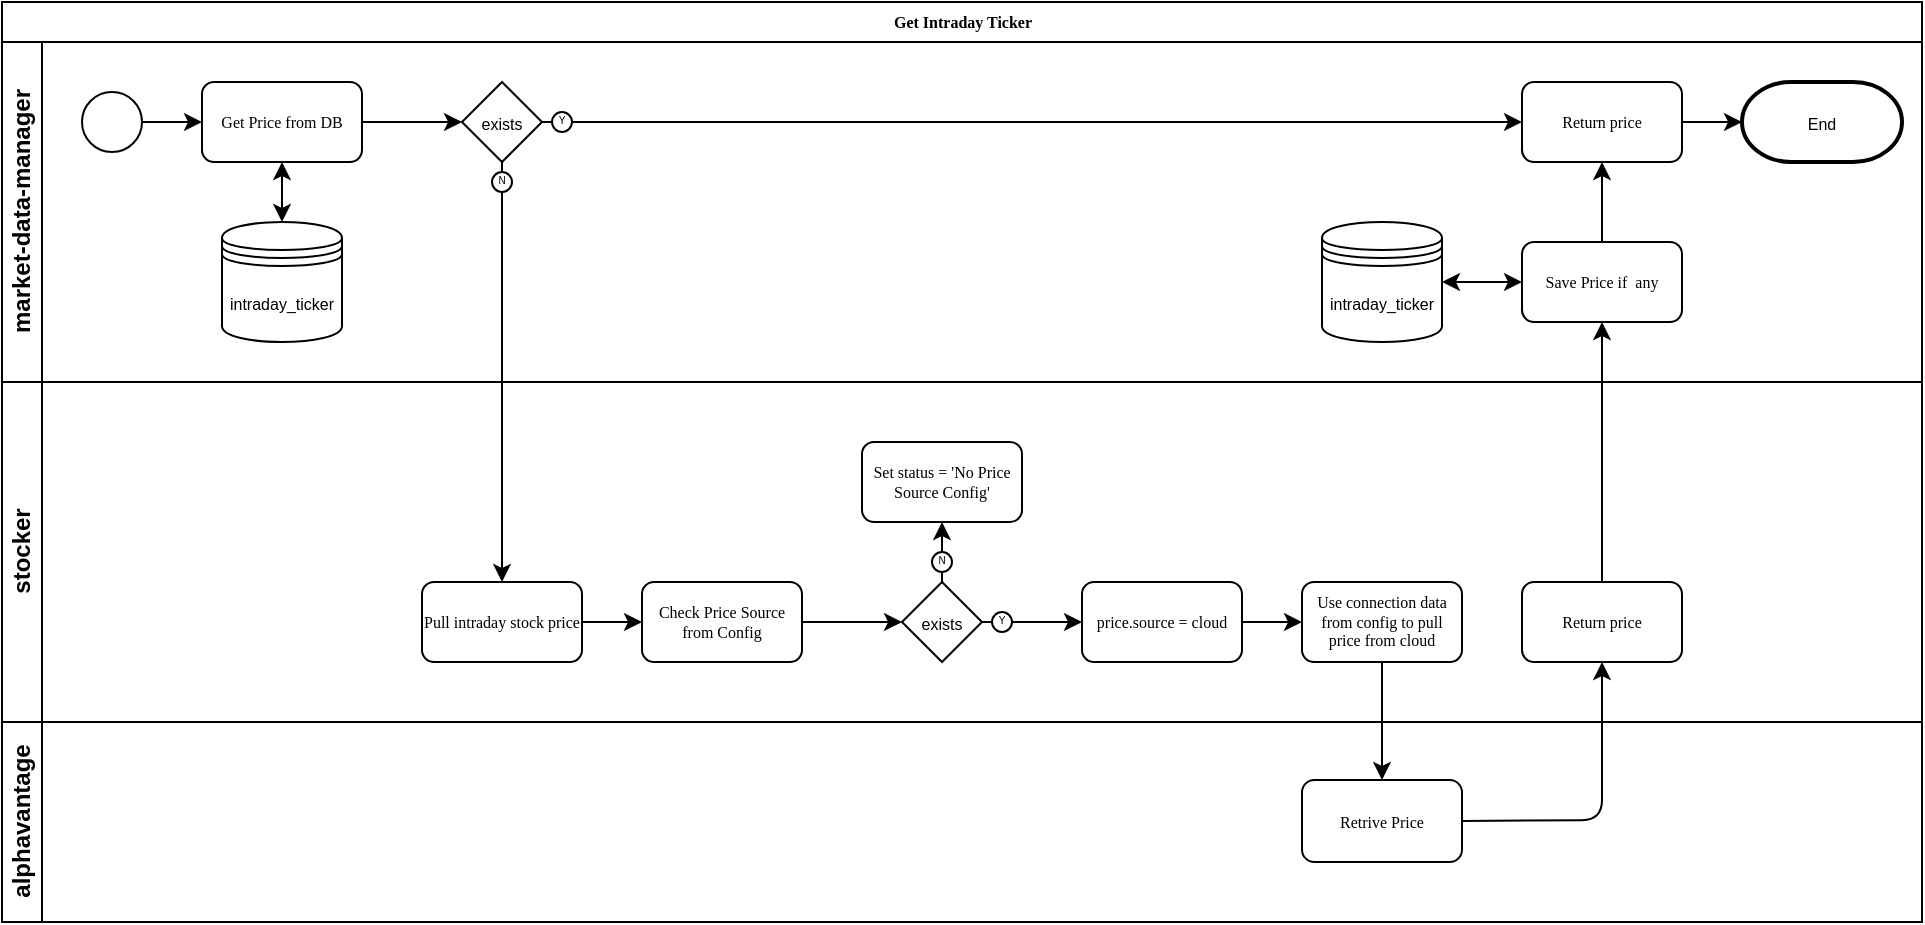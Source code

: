 <mxfile version="14.5.6" type="github">
  <diagram name="GetIntradayTicker" id="c7488fd3-1785-93aa-aadb-54a6760d102a">
    <mxGraphModel dx="999" dy="467" grid="1" gridSize="10" guides="1" tooltips="1" connect="1" arrows="1" fold="1" page="1" pageScale="1" pageWidth="1100" pageHeight="850" background="#ffffff" math="0" shadow="0">
      <root>
        <mxCell id="0" />
        <mxCell id="1" parent="0" />
        <mxCell id="2b4e8129b02d487f-1" value="Get Intraday Ticker" style="swimlane;html=1;childLayout=stackLayout;horizontal=1;startSize=20;horizontalStack=0;rounded=0;shadow=0;labelBackgroundColor=none;strokeWidth=1;fontFamily=Verdana;fontSize=8;align=center;" parent="1" vertex="1">
          <mxGeometry x="40" y="40" width="960" height="460" as="geometry" />
        </mxCell>
        <mxCell id="oVrJNVn6u722QGuZdu7R-5" value="" style="endArrow=classic;html=1;exitX=0.5;exitY=1;exitDx=0;exitDy=0;entryX=0.5;entryY=0;entryDx=0;entryDy=0;" edge="1" parent="2b4e8129b02d487f-1" source="oVrJNVn6u722QGuZdu7R-2" target="2b4e8129b02d487f-6">
          <mxGeometry width="50" height="50" relative="1" as="geometry">
            <mxPoint x="350" y="150" as="sourcePoint" />
            <mxPoint x="400" y="100" as="targetPoint" />
          </mxGeometry>
        </mxCell>
        <mxCell id="2b4e8129b02d487f-2" value="market-data-manager" style="swimlane;html=1;startSize=20;horizontal=0;" parent="2b4e8129b02d487f-1" vertex="1">
          <mxGeometry y="20" width="960" height="170" as="geometry" />
        </mxCell>
        <mxCell id="2b4e8129b02d487f-5" value="" style="ellipse;whiteSpace=wrap;html=1;rounded=0;shadow=0;labelBackgroundColor=none;strokeWidth=1;fontFamily=Verdana;fontSize=8;align=center;" parent="2b4e8129b02d487f-2" vertex="1">
          <mxGeometry x="40" y="25" width="30" height="30" as="geometry" />
        </mxCell>
        <mxCell id="Pf73WwRm9JOosWUUZSkn-2" value="Get Price from DB" style="rounded=1;whiteSpace=wrap;html=1;shadow=0;labelBackgroundColor=none;strokeWidth=1;fontFamily=Verdana;fontSize=8;align=center;" parent="2b4e8129b02d487f-2" vertex="1">
          <mxGeometry x="100" y="20" width="80" height="40" as="geometry" />
        </mxCell>
        <mxCell id="Pf73WwRm9JOosWUUZSkn-3" value="" style="endArrow=classic;html=1;exitX=1;exitY=0.5;exitDx=0;exitDy=0;entryX=0;entryY=0.5;entryDx=0;entryDy=0;" parent="2b4e8129b02d487f-2" source="2b4e8129b02d487f-5" target="Pf73WwRm9JOosWUUZSkn-2" edge="1">
          <mxGeometry width="50" height="50" relative="1" as="geometry">
            <mxPoint x="50" y="109" as="sourcePoint" />
            <mxPoint x="100" y="59" as="targetPoint" />
          </mxGeometry>
        </mxCell>
        <mxCell id="Pf73WwRm9JOosWUUZSkn-5" value="" style="endArrow=classic;startArrow=classic;html=1;entryX=0.5;entryY=1;entryDx=0;entryDy=0;" parent="2b4e8129b02d487f-2" source="Pf73WwRm9JOosWUUZSkn-51" target="Pf73WwRm9JOosWUUZSkn-2" edge="1">
          <mxGeometry width="50" height="50" relative="1" as="geometry">
            <mxPoint x="140" y="80" as="sourcePoint" />
            <mxPoint x="160" y="60" as="targetPoint" />
          </mxGeometry>
        </mxCell>
        <mxCell id="Pf73WwRm9JOosWUUZSkn-27" value="Save Price if &amp;nbsp;any" style="rounded=1;whiteSpace=wrap;html=1;shadow=0;labelBackgroundColor=none;strokeWidth=1;fontFamily=Verdana;fontSize=8;align=center;" parent="2b4e8129b02d487f-2" vertex="1">
          <mxGeometry x="760" y="100" width="80" height="40" as="geometry" />
        </mxCell>
        <mxCell id="Pf73WwRm9JOosWUUZSkn-32" value="Return price" style="rounded=1;whiteSpace=wrap;html=1;shadow=0;labelBackgroundColor=none;strokeWidth=1;fontFamily=Verdana;fontSize=8;align=center;" parent="2b4e8129b02d487f-2" vertex="1">
          <mxGeometry x="760" y="20" width="80" height="40" as="geometry" />
        </mxCell>
        <mxCell id="Pf73WwRm9JOosWUUZSkn-45" value="&lt;font style=&quot;font-size: 8px&quot;&gt;intraday_ticker&lt;/font&gt;" style="shape=datastore;whiteSpace=wrap;html=1;" parent="2b4e8129b02d487f-2" vertex="1">
          <mxGeometry x="660" y="90" width="60" height="60" as="geometry" />
        </mxCell>
        <mxCell id="Pf73WwRm9JOosWUUZSkn-46" value="" style="endArrow=classic;html=1;entryX=0.5;entryY=1;entryDx=0;entryDy=0;exitX=0.5;exitY=0;exitDx=0;exitDy=0;" parent="2b4e8129b02d487f-2" source="Pf73WwRm9JOosWUUZSkn-27" target="Pf73WwRm9JOosWUUZSkn-32" edge="1">
          <mxGeometry width="50" height="50" relative="1" as="geometry">
            <mxPoint x="780" y="140" as="sourcePoint" />
            <mxPoint x="830" y="90" as="targetPoint" />
          </mxGeometry>
        </mxCell>
        <mxCell id="Pf73WwRm9JOosWUUZSkn-51" value="&lt;font style=&quot;font-size: 8px&quot;&gt;intraday_ticker&lt;/font&gt;" style="shape=datastore;whiteSpace=wrap;html=1;" parent="2b4e8129b02d487f-2" vertex="1">
          <mxGeometry x="110" y="90" width="60" height="60" as="geometry" />
        </mxCell>
        <mxCell id="oVrJNVn6u722QGuZdu7R-1" value="" style="endArrow=classic;startArrow=classic;html=1;entryX=0;entryY=0.5;entryDx=0;entryDy=0;exitX=1;exitY=0.5;exitDx=0;exitDy=0;" edge="1" parent="2b4e8129b02d487f-2" source="Pf73WwRm9JOosWUUZSkn-45" target="Pf73WwRm9JOosWUUZSkn-27">
          <mxGeometry width="50" height="50" relative="1" as="geometry">
            <mxPoint x="580" y="150" as="sourcePoint" />
            <mxPoint x="630" y="100" as="targetPoint" />
          </mxGeometry>
        </mxCell>
        <mxCell id="oVrJNVn6u722QGuZdu7R-2" value="&lt;font style=&quot;font-size: 8px&quot;&gt;exists&lt;/font&gt;" style="rhombus;whiteSpace=wrap;html=1;" vertex="1" parent="2b4e8129b02d487f-2">
          <mxGeometry x="230" y="20" width="40" height="40" as="geometry" />
        </mxCell>
        <mxCell id="Pf73WwRm9JOosWUUZSkn-44" value="&lt;font style=&quot;font-size: 8px&quot;&gt;End&lt;/font&gt;" style="strokeWidth=2;html=1;shape=mxgraph.flowchart.terminator;whiteSpace=wrap;" parent="2b4e8129b02d487f-2" vertex="1">
          <mxGeometry x="870" y="20" width="80" height="40" as="geometry" />
        </mxCell>
        <mxCell id="Pf73WwRm9JOosWUUZSkn-48" value="" style="endArrow=classic;html=1;entryX=0;entryY=0.5;entryDx=0;entryDy=0;entryPerimeter=0;exitX=1;exitY=0.5;exitDx=0;exitDy=0;" parent="2b4e8129b02d487f-2" source="Pf73WwRm9JOosWUUZSkn-32" target="Pf73WwRm9JOosWUUZSkn-44" edge="1">
          <mxGeometry width="50" height="50" relative="1" as="geometry">
            <mxPoint x="830" y="170" as="sourcePoint" />
            <mxPoint x="880" y="120" as="targetPoint" />
          </mxGeometry>
        </mxCell>
        <mxCell id="oVrJNVn6u722QGuZdu7R-3" value="" style="endArrow=classic;html=1;exitX=1;exitY=0.5;exitDx=0;exitDy=0;entryX=0;entryY=0.5;entryDx=0;entryDy=0;" edge="1" parent="2b4e8129b02d487f-2" source="Pf73WwRm9JOosWUUZSkn-2" target="oVrJNVn6u722QGuZdu7R-2">
          <mxGeometry width="50" height="50" relative="1" as="geometry">
            <mxPoint x="300" y="300" as="sourcePoint" />
            <mxPoint x="330" y="300" as="targetPoint" />
          </mxGeometry>
        </mxCell>
        <mxCell id="oVrJNVn6u722QGuZdu7R-4" value="" style="endArrow=classic;html=1;entryX=0;entryY=0.5;entryDx=0;entryDy=0;exitX=1;exitY=0.5;exitDx=0;exitDy=0;" edge="1" parent="2b4e8129b02d487f-2" source="oVrJNVn6u722QGuZdu7R-2" target="Pf73WwRm9JOosWUUZSkn-32">
          <mxGeometry width="50" height="50" relative="1" as="geometry">
            <mxPoint x="290" y="40" as="sourcePoint" />
            <mxPoint x="430" y="40" as="targetPoint" />
          </mxGeometry>
        </mxCell>
        <mxCell id="oVrJNVn6u722QGuZdu7R-8" value="&lt;div style=&quot;text-align: justify&quot;&gt;&lt;span style=&quot;font-size: 6px&quot;&gt;&lt;sup&gt;N&lt;/sup&gt;&lt;/span&gt;&lt;/div&gt;" style="ellipse;whiteSpace=wrap;html=1;aspect=fixed;" vertex="1" parent="2b4e8129b02d487f-2">
          <mxGeometry x="245" y="65" width="10" height="10" as="geometry" />
        </mxCell>
        <mxCell id="oVrJNVn6u722QGuZdu7R-9" value="&lt;div style=&quot;text-align: justify&quot;&gt;&lt;span style=&quot;font-size: 6px&quot;&gt;&lt;sup&gt;Y&lt;/sup&gt;&lt;/span&gt;&lt;/div&gt;" style="ellipse;whiteSpace=wrap;html=1;aspect=fixed;" vertex="1" parent="2b4e8129b02d487f-2">
          <mxGeometry x="275" y="35" width="10" height="10" as="geometry" />
        </mxCell>
        <mxCell id="2b4e8129b02d487f-3" value="stocker" style="swimlane;html=1;startSize=20;horizontal=0;" parent="2b4e8129b02d487f-1" vertex="1">
          <mxGeometry y="190" width="960" height="170" as="geometry" />
        </mxCell>
        <mxCell id="2b4e8129b02d487f-6" value="Pull intraday stock price" style="rounded=1;whiteSpace=wrap;html=1;shadow=0;labelBackgroundColor=none;strokeWidth=1;fontFamily=Verdana;fontSize=8;align=center;" parent="2b4e8129b02d487f-3" vertex="1">
          <mxGeometry x="210" y="100" width="80" height="40" as="geometry" />
        </mxCell>
        <mxCell id="Pf73WwRm9JOosWUUZSkn-1" value="Check Price Source from Config" style="rounded=1;whiteSpace=wrap;html=1;shadow=0;labelBackgroundColor=none;strokeWidth=1;fontFamily=Verdana;fontSize=8;align=center;" parent="2b4e8129b02d487f-3" vertex="1">
          <mxGeometry x="320" y="100" width="80" height="40" as="geometry" />
        </mxCell>
        <mxCell id="Pf73WwRm9JOosWUUZSkn-7" value="" style="endArrow=classic;html=1;exitX=1;exitY=0.5;exitDx=0;exitDy=0;entryX=0;entryY=0.5;entryDx=0;entryDy=0;" parent="2b4e8129b02d487f-3" source="2b4e8129b02d487f-6" target="Pf73WwRm9JOosWUUZSkn-1" edge="1">
          <mxGeometry width="50" height="50" relative="1" as="geometry">
            <mxPoint x="340" y="200" as="sourcePoint" />
            <mxPoint x="390" y="150" as="targetPoint" />
          </mxGeometry>
        </mxCell>
        <mxCell id="Pf73WwRm9JOosWUUZSkn-10" value="&lt;font style=&quot;font-size: 8px&quot;&gt;exists&lt;/font&gt;" style="rhombus;whiteSpace=wrap;html=1;" parent="2b4e8129b02d487f-3" vertex="1">
          <mxGeometry x="450" y="100" width="40" height="40" as="geometry" />
        </mxCell>
        <mxCell id="Pf73WwRm9JOosWUUZSkn-11" value="Use connection data from config to pull price from cloud" style="rounded=1;whiteSpace=wrap;html=1;shadow=0;labelBackgroundColor=none;strokeWidth=1;fontFamily=Verdana;fontSize=8;align=center;" parent="2b4e8129b02d487f-3" vertex="1">
          <mxGeometry x="650" y="100" width="80" height="40" as="geometry" />
        </mxCell>
        <mxCell id="Pf73WwRm9JOosWUUZSkn-12" value="price.source = cloud" style="rounded=1;whiteSpace=wrap;html=1;shadow=0;labelBackgroundColor=none;strokeWidth=1;fontFamily=Verdana;fontSize=8;align=center;" parent="2b4e8129b02d487f-3" vertex="1">
          <mxGeometry x="540" y="100" width="80" height="40" as="geometry" />
        </mxCell>
        <mxCell id="Pf73WwRm9JOosWUUZSkn-15" value="Return price" style="rounded=1;whiteSpace=wrap;html=1;shadow=0;labelBackgroundColor=none;strokeWidth=1;fontFamily=Verdana;fontSize=8;align=center;" parent="2b4e8129b02d487f-3" vertex="1">
          <mxGeometry x="760" y="100" width="80" height="40" as="geometry" />
        </mxCell>
        <mxCell id="Pf73WwRm9JOosWUUZSkn-17" value="" style="endArrow=classic;html=1;exitX=1;exitY=0.5;exitDx=0;exitDy=0;entryX=0;entryY=0.5;entryDx=0;entryDy=0;" parent="2b4e8129b02d487f-3" source="Pf73WwRm9JOosWUUZSkn-1" target="Pf73WwRm9JOosWUUZSkn-10" edge="1">
          <mxGeometry width="50" height="50" relative="1" as="geometry">
            <mxPoint x="450" y="230" as="sourcePoint" />
            <mxPoint x="500" y="180" as="targetPoint" />
          </mxGeometry>
        </mxCell>
        <mxCell id="Pf73WwRm9JOosWUUZSkn-18" value="" style="endArrow=classic;html=1;exitX=1;exitY=0.5;exitDx=0;exitDy=0;entryX=0;entryY=0.5;entryDx=0;entryDy=0;" parent="2b4e8129b02d487f-3" source="Pf73WwRm9JOosWUUZSkn-10" target="Pf73WwRm9JOosWUUZSkn-12" edge="1">
          <mxGeometry width="50" height="50" relative="1" as="geometry">
            <mxPoint x="520" y="220" as="sourcePoint" />
            <mxPoint x="570" y="170" as="targetPoint" />
          </mxGeometry>
        </mxCell>
        <mxCell id="Pf73WwRm9JOosWUUZSkn-19" value="" style="endArrow=classic;html=1;entryX=0;entryY=0.5;entryDx=0;entryDy=0;" parent="2b4e8129b02d487f-3" source="Pf73WwRm9JOosWUUZSkn-12" target="Pf73WwRm9JOosWUUZSkn-11" edge="1">
          <mxGeometry width="50" height="50" relative="1" as="geometry">
            <mxPoint x="490" y="180" as="sourcePoint" />
            <mxPoint x="580" y="180" as="targetPoint" />
          </mxGeometry>
        </mxCell>
        <mxCell id="Pf73WwRm9JOosWUUZSkn-23" value="&lt;div style=&quot;text-align: justify&quot;&gt;&lt;span style=&quot;font-size: 6px&quot;&gt;&lt;sup&gt;Y&lt;/sup&gt;&lt;/span&gt;&lt;/div&gt;" style="ellipse;whiteSpace=wrap;html=1;aspect=fixed;" parent="2b4e8129b02d487f-3" vertex="1">
          <mxGeometry x="495" y="115" width="10" height="10" as="geometry" />
        </mxCell>
        <mxCell id="Pf73WwRm9JOosWUUZSkn-24" value="Set status = &#39;No Price Source Config&#39;" style="rounded=1;whiteSpace=wrap;html=1;shadow=0;labelBackgroundColor=none;strokeWidth=1;fontFamily=Verdana;fontSize=8;align=center;" parent="2b4e8129b02d487f-3" vertex="1">
          <mxGeometry x="430" y="30" width="80" height="40" as="geometry" />
        </mxCell>
        <mxCell id="Pf73WwRm9JOosWUUZSkn-53" value="" style="endArrow=classic;html=1;entryX=0.5;entryY=1;entryDx=0;entryDy=0;exitX=0.5;exitY=0;exitDx=0;exitDy=0;" parent="2b4e8129b02d487f-3" source="Pf73WwRm9JOosWUUZSkn-10" target="Pf73WwRm9JOosWUUZSkn-24" edge="1">
          <mxGeometry width="50" height="50" relative="1" as="geometry">
            <mxPoint x="360" y="110" as="sourcePoint" />
            <mxPoint x="410" y="60" as="targetPoint" />
          </mxGeometry>
        </mxCell>
        <mxCell id="Pf73WwRm9JOosWUUZSkn-26" value="&lt;div style=&quot;text-align: justify&quot;&gt;&lt;span style=&quot;font-size: 6px&quot;&gt;&lt;sup&gt;N&lt;/sup&gt;&lt;/span&gt;&lt;/div&gt;" style="ellipse;whiteSpace=wrap;html=1;aspect=fixed;" parent="2b4e8129b02d487f-3" vertex="1">
          <mxGeometry x="465" y="85" width="10" height="10" as="geometry" />
        </mxCell>
        <mxCell id="2b4e8129b02d487f-4" value="alphavantage" style="swimlane;html=1;startSize=20;horizontal=0;" parent="2b4e8129b02d487f-1" vertex="1">
          <mxGeometry y="360" width="960" height="100" as="geometry" />
        </mxCell>
        <mxCell id="Pf73WwRm9JOosWUUZSkn-13" value="Retrive Price" style="rounded=1;whiteSpace=wrap;html=1;shadow=0;labelBackgroundColor=none;strokeWidth=1;fontFamily=Verdana;fontSize=8;align=center;" parent="2b4e8129b02d487f-4" vertex="1">
          <mxGeometry x="650" y="29" width="80" height="41" as="geometry" />
        </mxCell>
        <mxCell id="Pf73WwRm9JOosWUUZSkn-16" value="" style="endArrow=classic;html=1;entryX=0.5;entryY=1;entryDx=0;entryDy=0;exitX=1;exitY=0.5;exitDx=0;exitDy=0;" parent="2b4e8129b02d487f-1" source="Pf73WwRm9JOosWUUZSkn-13" target="Pf73WwRm9JOosWUUZSkn-15" edge="1">
          <mxGeometry width="50" height="50" relative="1" as="geometry">
            <mxPoint x="760" y="500" as="sourcePoint" />
            <mxPoint x="810" y="450" as="targetPoint" />
            <Array as="points">
              <mxPoint x="800" y="409" />
            </Array>
          </mxGeometry>
        </mxCell>
        <mxCell id="Pf73WwRm9JOosWUUZSkn-20" value="" style="endArrow=classic;html=1;entryX=0.5;entryY=0;entryDx=0;entryDy=0;exitX=0.5;exitY=1;exitDx=0;exitDy=0;" parent="2b4e8129b02d487f-1" source="Pf73WwRm9JOosWUUZSkn-11" target="Pf73WwRm9JOosWUUZSkn-13" edge="1">
          <mxGeometry width="50" height="50" relative="1" as="geometry">
            <mxPoint x="690" y="370" as="sourcePoint" />
            <mxPoint x="740" y="320" as="targetPoint" />
          </mxGeometry>
        </mxCell>
        <mxCell id="Pf73WwRm9JOosWUUZSkn-47" value="" style="endArrow=classic;html=1;exitX=0.5;exitY=0;exitDx=0;exitDy=0;entryX=0.5;entryY=1;entryDx=0;entryDy=0;" parent="2b4e8129b02d487f-1" source="Pf73WwRm9JOosWUUZSkn-15" target="Pf73WwRm9JOosWUUZSkn-27" edge="1">
          <mxGeometry width="50" height="50" relative="1" as="geometry">
            <mxPoint x="790" y="190" as="sourcePoint" />
            <mxPoint x="840" y="140" as="targetPoint" />
          </mxGeometry>
        </mxCell>
      </root>
    </mxGraphModel>
  </diagram>
</mxfile>
